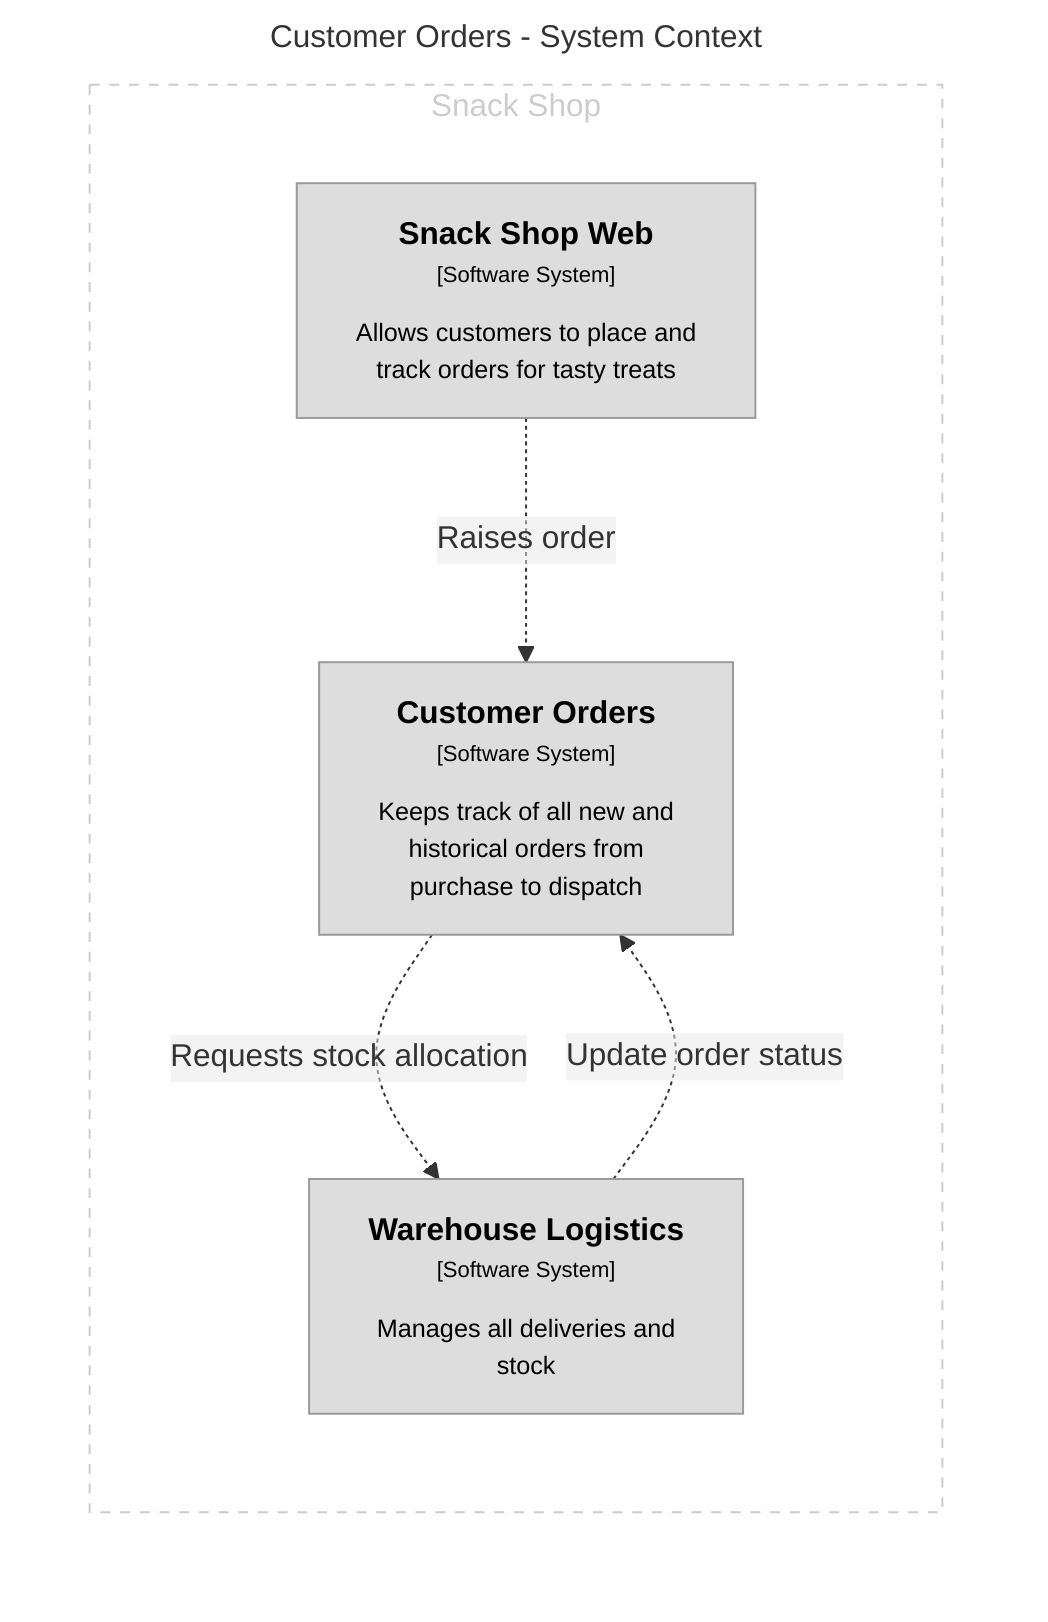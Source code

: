 graph TB
  linkStyle default fill:#ffffff

  subgraph diagram ["Customer Orders - System Context"]
    style diagram fill:#ffffff,stroke:#ffffff

    subgraph group1 [Snack Shop]
      style group1 fill:#ffffff,stroke:#cccccc,color:#cccccc,stroke-dasharray:5

      16["<div style='font-weight: bold'>Warehouse Logistics</div><div style='font-size: 70%; margin-top: 0px'>[Software System]</div><div style='font-size: 80%; margin-top:10px'>Manages all deliveries and<br />stock</div>"]
      style 16 fill:#dddddd,stroke:#9a9a9a,color:#000000
      3["<div style='font-weight: bold'>Snack Shop Web</div><div style='font-size: 70%; margin-top: 0px'>[Software System]</div><div style='font-size: 80%; margin-top:10px'>Allows customers to place and<br />track orders for tasty treats</div>"]
      style 3 fill:#dddddd,stroke:#9a9a9a,color:#000000
      9["<div style='font-weight: bold'>Customer Orders</div><div style='font-size: 70%; margin-top: 0px'>[Software System]</div><div style='font-size: 80%; margin-top:10px'>Keeps track of all new and<br />historical orders from<br />purchase to dispatch</div>"]
      style 9 fill:#dddddd,stroke:#9a9a9a,color:#000000
    end


    3-. "<div>Raises order</div><div style='font-size: 70%'></div>" .->9
    9-. "<div>Requests stock allocation</div><div style='font-size: 70%'></div>" .->16
    16-. "<div>Update order status</div><div style='font-size: 70%'></div>" .->9
  end